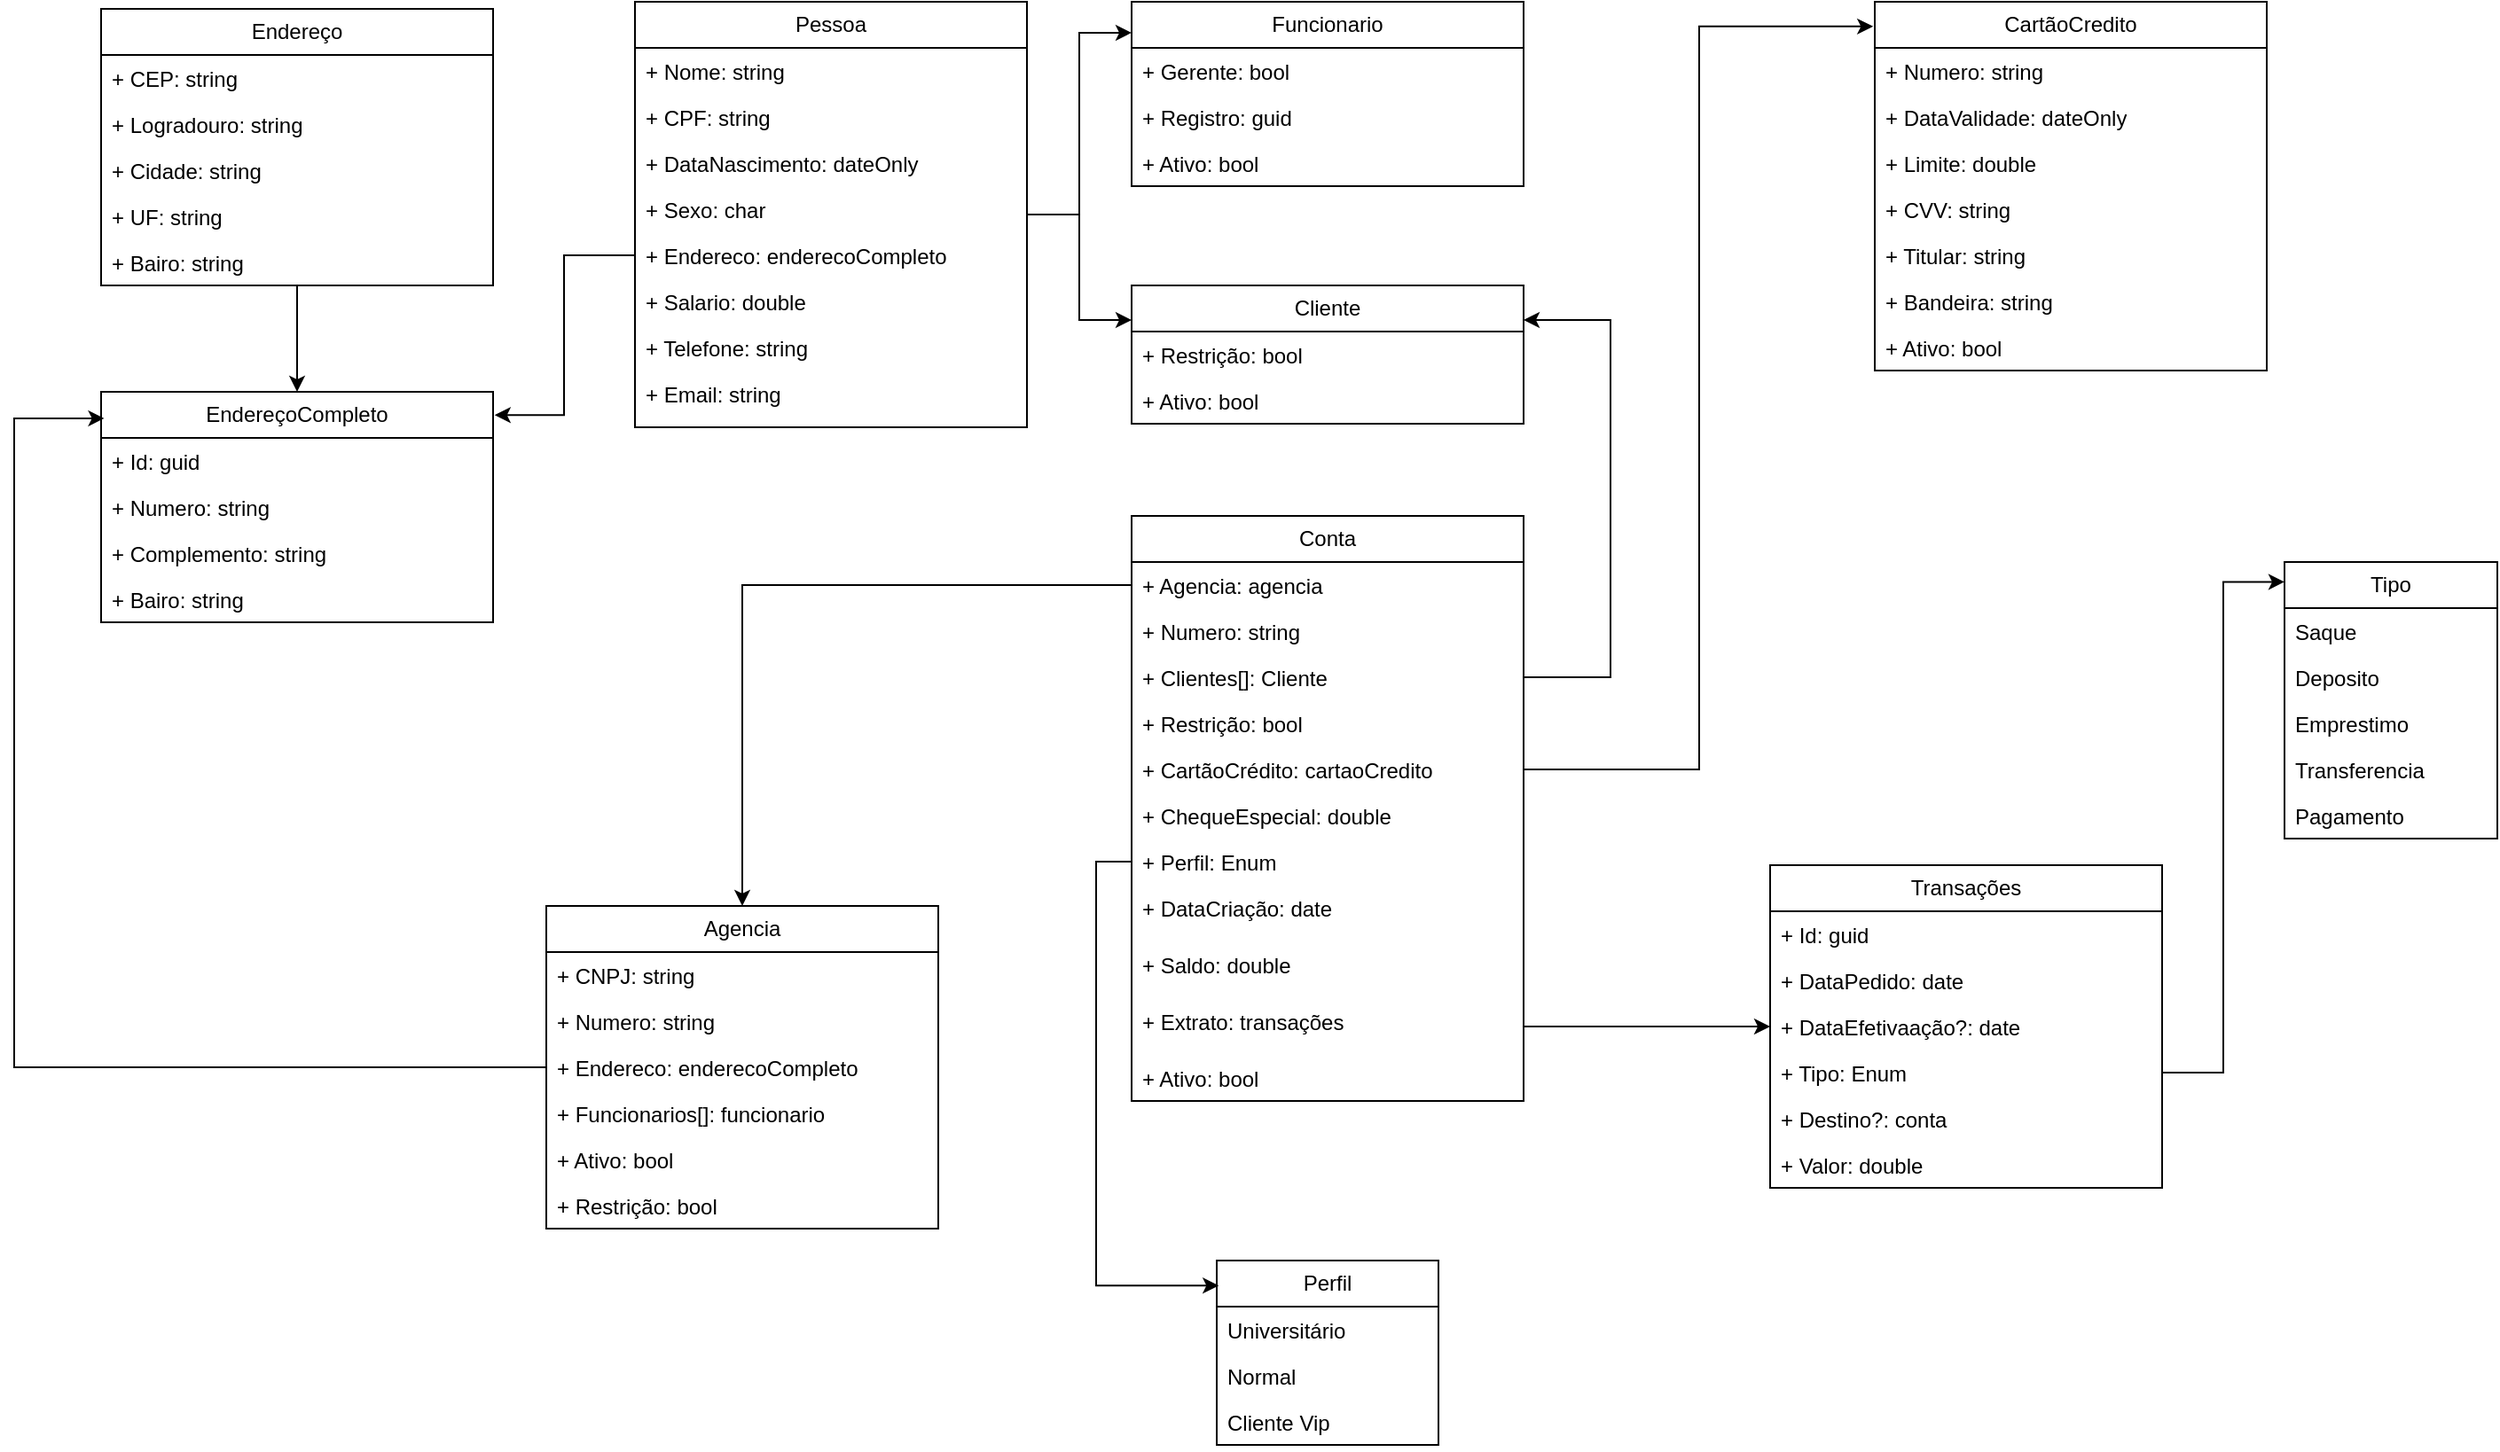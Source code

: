 <mxfile version="24.7.4">
  <diagram name="Página-1" id="OFlriYG0g8WZ8DomjFny">
    <mxGraphModel dx="1674" dy="780" grid="1" gridSize="10" guides="1" tooltips="1" connect="1" arrows="1" fold="1" page="1" pageScale="1" pageWidth="3300" pageHeight="4681" math="0" shadow="0">
      <root>
        <mxCell id="0" />
        <mxCell id="1" parent="0" />
        <mxCell id="w-CyJ4oe0L6m2nEmuW-k-74" style="edgeStyle=orthogonalEdgeStyle;rounded=0;orthogonalLoop=1;jettySize=auto;html=1;entryX=0;entryY=0.25;entryDx=0;entryDy=0;" parent="1" source="OWS8ay4OK2PdKrpL_n5y-1" target="w-CyJ4oe0L6m2nEmuW-k-1" edge="1">
          <mxGeometry relative="1" as="geometry" />
        </mxCell>
        <mxCell id="OWS8ay4OK2PdKrpL_n5y-1" value="Pessoa" style="swimlane;fontStyle=0;childLayout=stackLayout;horizontal=1;startSize=26;fillColor=none;horizontalStack=0;resizeParent=1;resizeParentMax=0;resizeLast=0;collapsible=1;marginBottom=0;whiteSpace=wrap;html=1;" parent="1" vertex="1">
          <mxGeometry x="390" y="40" width="221" height="240" as="geometry" />
        </mxCell>
        <mxCell id="OWS8ay4OK2PdKrpL_n5y-2" value="+ Nome: string" style="text;strokeColor=none;fillColor=none;align=left;verticalAlign=top;spacingLeft=4;spacingRight=4;overflow=hidden;rotatable=0;points=[[0,0.5],[1,0.5]];portConstraint=eastwest;whiteSpace=wrap;html=1;" parent="OWS8ay4OK2PdKrpL_n5y-1" vertex="1">
          <mxGeometry y="26" width="221" height="26" as="geometry" />
        </mxCell>
        <mxCell id="OWS8ay4OK2PdKrpL_n5y-3" value="+ CPF: string" style="text;strokeColor=none;fillColor=none;align=left;verticalAlign=top;spacingLeft=4;spacingRight=4;overflow=hidden;rotatable=0;points=[[0,0.5],[1,0.5]];portConstraint=eastwest;whiteSpace=wrap;html=1;" parent="OWS8ay4OK2PdKrpL_n5y-1" vertex="1">
          <mxGeometry y="52" width="221" height="26" as="geometry" />
        </mxCell>
        <mxCell id="OWS8ay4OK2PdKrpL_n5y-4" value="+ DataNascimento: dateOnly" style="text;strokeColor=none;fillColor=none;align=left;verticalAlign=top;spacingLeft=4;spacingRight=4;overflow=hidden;rotatable=0;points=[[0,0.5],[1,0.5]];portConstraint=eastwest;whiteSpace=wrap;html=1;" parent="OWS8ay4OK2PdKrpL_n5y-1" vertex="1">
          <mxGeometry y="78" width="221" height="26" as="geometry" />
        </mxCell>
        <mxCell id="OWS8ay4OK2PdKrpL_n5y-5" value="+ Sexo: char" style="text;strokeColor=none;fillColor=none;align=left;verticalAlign=top;spacingLeft=4;spacingRight=4;overflow=hidden;rotatable=0;points=[[0,0.5],[1,0.5]];portConstraint=eastwest;whiteSpace=wrap;html=1;" parent="OWS8ay4OK2PdKrpL_n5y-1" vertex="1">
          <mxGeometry y="104" width="221" height="26" as="geometry" />
        </mxCell>
        <mxCell id="OWS8ay4OK2PdKrpL_n5y-6" value="+ Endereco: enderecoCompleto" style="text;strokeColor=none;fillColor=none;align=left;verticalAlign=top;spacingLeft=4;spacingRight=4;overflow=hidden;rotatable=0;points=[[0,0.5],[1,0.5]];portConstraint=eastwest;whiteSpace=wrap;html=1;" parent="OWS8ay4OK2PdKrpL_n5y-1" vertex="1">
          <mxGeometry y="130" width="221" height="26" as="geometry" />
        </mxCell>
        <mxCell id="OWS8ay4OK2PdKrpL_n5y-7" value="+ Salario: double" style="text;strokeColor=none;fillColor=none;align=left;verticalAlign=top;spacingLeft=4;spacingRight=4;overflow=hidden;rotatable=0;points=[[0,0.5],[1,0.5]];portConstraint=eastwest;whiteSpace=wrap;html=1;" parent="OWS8ay4OK2PdKrpL_n5y-1" vertex="1">
          <mxGeometry y="156" width="221" height="26" as="geometry" />
        </mxCell>
        <mxCell id="OWS8ay4OK2PdKrpL_n5y-8" value="+ Telefone: string" style="text;strokeColor=none;fillColor=none;align=left;verticalAlign=top;spacingLeft=4;spacingRight=4;overflow=hidden;rotatable=0;points=[[0,0.5],[1,0.5]];portConstraint=eastwest;whiteSpace=wrap;html=1;" parent="OWS8ay4OK2PdKrpL_n5y-1" vertex="1">
          <mxGeometry y="182" width="221" height="26" as="geometry" />
        </mxCell>
        <mxCell id="OWS8ay4OK2PdKrpL_n5y-9" value="+ Email: string" style="text;strokeColor=none;fillColor=none;align=left;verticalAlign=top;spacingLeft=4;spacingRight=4;overflow=hidden;rotatable=0;points=[[0,0.5],[1,0.5]];portConstraint=eastwest;whiteSpace=wrap;html=1;" parent="OWS8ay4OK2PdKrpL_n5y-1" vertex="1">
          <mxGeometry y="208" width="221" height="32" as="geometry" />
        </mxCell>
        <mxCell id="OWS8ay4OK2PdKrpL_n5y-11" value="Funcionario" style="swimlane;fontStyle=0;childLayout=stackLayout;horizontal=1;startSize=26;fillColor=none;horizontalStack=0;resizeParent=1;resizeParentMax=0;resizeLast=0;collapsible=1;marginBottom=0;whiteSpace=wrap;html=1;" parent="1" vertex="1">
          <mxGeometry x="670" y="40" width="221" height="104" as="geometry" />
        </mxCell>
        <mxCell id="OWS8ay4OK2PdKrpL_n5y-12" value="+ Gerente: bool" style="text;strokeColor=none;fillColor=none;align=left;verticalAlign=top;spacingLeft=4;spacingRight=4;overflow=hidden;rotatable=0;points=[[0,0.5],[1,0.5]];portConstraint=eastwest;whiteSpace=wrap;html=1;" parent="OWS8ay4OK2PdKrpL_n5y-11" vertex="1">
          <mxGeometry y="26" width="221" height="26" as="geometry" />
        </mxCell>
        <mxCell id="OWS8ay4OK2PdKrpL_n5y-13" value="+ Registro: guid" style="text;strokeColor=none;fillColor=none;align=left;verticalAlign=top;spacingLeft=4;spacingRight=4;overflow=hidden;rotatable=0;points=[[0,0.5],[1,0.5]];portConstraint=eastwest;whiteSpace=wrap;html=1;" parent="OWS8ay4OK2PdKrpL_n5y-11" vertex="1">
          <mxGeometry y="52" width="221" height="26" as="geometry" />
        </mxCell>
        <mxCell id="OWS8ay4OK2PdKrpL_n5y-14" value="+ Ativo: bool" style="text;strokeColor=none;fillColor=none;align=left;verticalAlign=top;spacingLeft=4;spacingRight=4;overflow=hidden;rotatable=0;points=[[0,0.5],[1,0.5]];portConstraint=eastwest;whiteSpace=wrap;html=1;" parent="OWS8ay4OK2PdKrpL_n5y-11" vertex="1">
          <mxGeometry y="78" width="221" height="26" as="geometry" />
        </mxCell>
        <mxCell id="w-CyJ4oe0L6m2nEmuW-k-1" value="Cliente" style="swimlane;fontStyle=0;childLayout=stackLayout;horizontal=1;startSize=26;fillColor=none;horizontalStack=0;resizeParent=1;resizeParentMax=0;resizeLast=0;collapsible=1;marginBottom=0;whiteSpace=wrap;html=1;" parent="1" vertex="1">
          <mxGeometry x="670" y="200" width="221" height="78" as="geometry" />
        </mxCell>
        <mxCell id="w-CyJ4oe0L6m2nEmuW-k-3" value="+ Restrição: bool" style="text;strokeColor=none;fillColor=none;align=left;verticalAlign=top;spacingLeft=4;spacingRight=4;overflow=hidden;rotatable=0;points=[[0,0.5],[1,0.5]];portConstraint=eastwest;whiteSpace=wrap;html=1;" parent="w-CyJ4oe0L6m2nEmuW-k-1" vertex="1">
          <mxGeometry y="26" width="221" height="26" as="geometry" />
        </mxCell>
        <mxCell id="w-CyJ4oe0L6m2nEmuW-k-4" value="+ Ativo: bool" style="text;strokeColor=none;fillColor=none;align=left;verticalAlign=top;spacingLeft=4;spacingRight=4;overflow=hidden;rotatable=0;points=[[0,0.5],[1,0.5]];portConstraint=eastwest;whiteSpace=wrap;html=1;" parent="w-CyJ4oe0L6m2nEmuW-k-1" vertex="1">
          <mxGeometry y="52" width="221" height="26" as="geometry" />
        </mxCell>
        <mxCell id="w-CyJ4oe0L6m2nEmuW-k-77" style="edgeStyle=orthogonalEdgeStyle;rounded=0;orthogonalLoop=1;jettySize=auto;html=1;entryX=0.5;entryY=0;entryDx=0;entryDy=0;" parent="1" source="w-CyJ4oe0L6m2nEmuW-k-5" target="w-CyJ4oe0L6m2nEmuW-k-14" edge="1">
          <mxGeometry relative="1" as="geometry" />
        </mxCell>
        <mxCell id="w-CyJ4oe0L6m2nEmuW-k-5" value="Endereço" style="swimlane;fontStyle=0;childLayout=stackLayout;horizontal=1;startSize=26;fillColor=none;horizontalStack=0;resizeParent=1;resizeParentMax=0;resizeLast=0;collapsible=1;marginBottom=0;whiteSpace=wrap;html=1;" parent="1" vertex="1">
          <mxGeometry x="89" y="44" width="221" height="156" as="geometry" />
        </mxCell>
        <mxCell id="w-CyJ4oe0L6m2nEmuW-k-9" value="+ CEP: string" style="text;strokeColor=none;fillColor=none;align=left;verticalAlign=top;spacingLeft=4;spacingRight=4;overflow=hidden;rotatable=0;points=[[0,0.5],[1,0.5]];portConstraint=eastwest;whiteSpace=wrap;html=1;" parent="w-CyJ4oe0L6m2nEmuW-k-5" vertex="1">
          <mxGeometry y="26" width="221" height="26" as="geometry" />
        </mxCell>
        <mxCell id="w-CyJ4oe0L6m2nEmuW-k-6" value="+ Logradouro: string" style="text;strokeColor=none;fillColor=none;align=left;verticalAlign=top;spacingLeft=4;spacingRight=4;overflow=hidden;rotatable=0;points=[[0,0.5],[1,0.5]];portConstraint=eastwest;whiteSpace=wrap;html=1;" parent="w-CyJ4oe0L6m2nEmuW-k-5" vertex="1">
          <mxGeometry y="52" width="221" height="26" as="geometry" />
        </mxCell>
        <mxCell id="w-CyJ4oe0L6m2nEmuW-k-7" value="+ Cidade: string" style="text;strokeColor=none;fillColor=none;align=left;verticalAlign=top;spacingLeft=4;spacingRight=4;overflow=hidden;rotatable=0;points=[[0,0.5],[1,0.5]];portConstraint=eastwest;whiteSpace=wrap;html=1;" parent="w-CyJ4oe0L6m2nEmuW-k-5" vertex="1">
          <mxGeometry y="78" width="221" height="26" as="geometry" />
        </mxCell>
        <mxCell id="w-CyJ4oe0L6m2nEmuW-k-8" value="+ UF: string" style="text;strokeColor=none;fillColor=none;align=left;verticalAlign=top;spacingLeft=4;spacingRight=4;overflow=hidden;rotatable=0;points=[[0,0.5],[1,0.5]];portConstraint=eastwest;whiteSpace=wrap;html=1;" parent="w-CyJ4oe0L6m2nEmuW-k-5" vertex="1">
          <mxGeometry y="104" width="221" height="26" as="geometry" />
        </mxCell>
        <mxCell id="w-CyJ4oe0L6m2nEmuW-k-19" value="+ Bairo: string" style="text;strokeColor=none;fillColor=none;align=left;verticalAlign=top;spacingLeft=4;spacingRight=4;overflow=hidden;rotatable=0;points=[[0,0.5],[1,0.5]];portConstraint=eastwest;whiteSpace=wrap;html=1;" parent="w-CyJ4oe0L6m2nEmuW-k-5" vertex="1">
          <mxGeometry y="130" width="221" height="26" as="geometry" />
        </mxCell>
        <mxCell id="w-CyJ4oe0L6m2nEmuW-k-14" value="EndereçoCompleto" style="swimlane;fontStyle=0;childLayout=stackLayout;horizontal=1;startSize=26;fillColor=none;horizontalStack=0;resizeParent=1;resizeParentMax=0;resizeLast=0;collapsible=1;marginBottom=0;whiteSpace=wrap;html=1;" parent="1" vertex="1">
          <mxGeometry x="89" y="260" width="221" height="130" as="geometry" />
        </mxCell>
        <mxCell id="w-CyJ4oe0L6m2nEmuW-k-17" value="+ Id: guid" style="text;strokeColor=none;fillColor=none;align=left;verticalAlign=top;spacingLeft=4;spacingRight=4;overflow=hidden;rotatable=0;points=[[0,0.5],[1,0.5]];portConstraint=eastwest;whiteSpace=wrap;html=1;" parent="w-CyJ4oe0L6m2nEmuW-k-14" vertex="1">
          <mxGeometry y="26" width="221" height="26" as="geometry" />
        </mxCell>
        <mxCell id="w-CyJ4oe0L6m2nEmuW-k-15" value="+ Numero: string" style="text;strokeColor=none;fillColor=none;align=left;verticalAlign=top;spacingLeft=4;spacingRight=4;overflow=hidden;rotatable=0;points=[[0,0.5],[1,0.5]];portConstraint=eastwest;whiteSpace=wrap;html=1;" parent="w-CyJ4oe0L6m2nEmuW-k-14" vertex="1">
          <mxGeometry y="52" width="221" height="26" as="geometry" />
        </mxCell>
        <mxCell id="w-CyJ4oe0L6m2nEmuW-k-16" value="+ Complemento: string" style="text;strokeColor=none;fillColor=none;align=left;verticalAlign=top;spacingLeft=4;spacingRight=4;overflow=hidden;rotatable=0;points=[[0,0.5],[1,0.5]];portConstraint=eastwest;whiteSpace=wrap;html=1;" parent="w-CyJ4oe0L6m2nEmuW-k-14" vertex="1">
          <mxGeometry y="78" width="221" height="26" as="geometry" />
        </mxCell>
        <mxCell id="w-CyJ4oe0L6m2nEmuW-k-18" value="+ Bairo: string" style="text;strokeColor=none;fillColor=none;align=left;verticalAlign=top;spacingLeft=4;spacingRight=4;overflow=hidden;rotatable=0;points=[[0,0.5],[1,0.5]];portConstraint=eastwest;whiteSpace=wrap;html=1;" parent="w-CyJ4oe0L6m2nEmuW-k-14" vertex="1">
          <mxGeometry y="104" width="221" height="26" as="geometry" />
        </mxCell>
        <mxCell id="w-CyJ4oe0L6m2nEmuW-k-21" value="Conta" style="swimlane;fontStyle=0;childLayout=stackLayout;horizontal=1;startSize=26;fillColor=none;horizontalStack=0;resizeParent=1;resizeParentMax=0;resizeLast=0;collapsible=1;marginBottom=0;whiteSpace=wrap;html=1;" parent="1" vertex="1">
          <mxGeometry x="670" y="330" width="221" height="330" as="geometry" />
        </mxCell>
        <mxCell id="w-CyJ4oe0L6m2nEmuW-k-22" value="+ Agencia: agencia" style="text;strokeColor=none;fillColor=none;align=left;verticalAlign=top;spacingLeft=4;spacingRight=4;overflow=hidden;rotatable=0;points=[[0,0.5],[1,0.5]];portConstraint=eastwest;whiteSpace=wrap;html=1;" parent="w-CyJ4oe0L6m2nEmuW-k-21" vertex="1">
          <mxGeometry y="26" width="221" height="26" as="geometry" />
        </mxCell>
        <mxCell id="w-CyJ4oe0L6m2nEmuW-k-23" value="+ Numero: string" style="text;strokeColor=none;fillColor=none;align=left;verticalAlign=top;spacingLeft=4;spacingRight=4;overflow=hidden;rotatable=0;points=[[0,0.5],[1,0.5]];portConstraint=eastwest;whiteSpace=wrap;html=1;" parent="w-CyJ4oe0L6m2nEmuW-k-21" vertex="1">
          <mxGeometry y="52" width="221" height="26" as="geometry" />
        </mxCell>
        <mxCell id="w-CyJ4oe0L6m2nEmuW-k-24" value="+ Clientes[]: Cliente" style="text;strokeColor=none;fillColor=none;align=left;verticalAlign=top;spacingLeft=4;spacingRight=4;overflow=hidden;rotatable=0;points=[[0,0.5],[1,0.5]];portConstraint=eastwest;whiteSpace=wrap;html=1;" parent="w-CyJ4oe0L6m2nEmuW-k-21" vertex="1">
          <mxGeometry y="78" width="221" height="26" as="geometry" />
        </mxCell>
        <mxCell id="w-CyJ4oe0L6m2nEmuW-k-25" value="+ Restrição: bool" style="text;strokeColor=none;fillColor=none;align=left;verticalAlign=top;spacingLeft=4;spacingRight=4;overflow=hidden;rotatable=0;points=[[0,0.5],[1,0.5]];portConstraint=eastwest;whiteSpace=wrap;html=1;" parent="w-CyJ4oe0L6m2nEmuW-k-21" vertex="1">
          <mxGeometry y="104" width="221" height="26" as="geometry" />
        </mxCell>
        <mxCell id="w-CyJ4oe0L6m2nEmuW-k-26" value="+ CartãoCrédito: cartaoCredito" style="text;strokeColor=none;fillColor=none;align=left;verticalAlign=top;spacingLeft=4;spacingRight=4;overflow=hidden;rotatable=0;points=[[0,0.5],[1,0.5]];portConstraint=eastwest;whiteSpace=wrap;html=1;" parent="w-CyJ4oe0L6m2nEmuW-k-21" vertex="1">
          <mxGeometry y="130" width="221" height="26" as="geometry" />
        </mxCell>
        <mxCell id="w-CyJ4oe0L6m2nEmuW-k-27" value="+ ChequeEspecial: double" style="text;strokeColor=none;fillColor=none;align=left;verticalAlign=top;spacingLeft=4;spacingRight=4;overflow=hidden;rotatable=0;points=[[0,0.5],[1,0.5]];portConstraint=eastwest;whiteSpace=wrap;html=1;" parent="w-CyJ4oe0L6m2nEmuW-k-21" vertex="1">
          <mxGeometry y="156" width="221" height="26" as="geometry" />
        </mxCell>
        <mxCell id="w-CyJ4oe0L6m2nEmuW-k-28" value="+ Perfil: Enum" style="text;strokeColor=none;fillColor=none;align=left;verticalAlign=top;spacingLeft=4;spacingRight=4;overflow=hidden;rotatable=0;points=[[0,0.5],[1,0.5]];portConstraint=eastwest;whiteSpace=wrap;html=1;" parent="w-CyJ4oe0L6m2nEmuW-k-21" vertex="1">
          <mxGeometry y="182" width="221" height="26" as="geometry" />
        </mxCell>
        <mxCell id="w-CyJ4oe0L6m2nEmuW-k-29" value="+ DataCriação: date" style="text;strokeColor=none;fillColor=none;align=left;verticalAlign=top;spacingLeft=4;spacingRight=4;overflow=hidden;rotatable=0;points=[[0,0.5],[1,0.5]];portConstraint=eastwest;whiteSpace=wrap;html=1;" parent="w-CyJ4oe0L6m2nEmuW-k-21" vertex="1">
          <mxGeometry y="208" width="221" height="32" as="geometry" />
        </mxCell>
        <mxCell id="w-CyJ4oe0L6m2nEmuW-k-30" value="+ Saldo: double" style="text;strokeColor=none;fillColor=none;align=left;verticalAlign=top;spacingLeft=4;spacingRight=4;overflow=hidden;rotatable=0;points=[[0,0.5],[1,0.5]];portConstraint=eastwest;whiteSpace=wrap;html=1;" parent="w-CyJ4oe0L6m2nEmuW-k-21" vertex="1">
          <mxGeometry y="240" width="221" height="32" as="geometry" />
        </mxCell>
        <mxCell id="w-CyJ4oe0L6m2nEmuW-k-31" value="+ Extrato: transações" style="text;strokeColor=none;fillColor=none;align=left;verticalAlign=top;spacingLeft=4;spacingRight=4;overflow=hidden;rotatable=0;points=[[0,0.5],[1,0.5]];portConstraint=eastwest;whiteSpace=wrap;html=1;" parent="w-CyJ4oe0L6m2nEmuW-k-21" vertex="1">
          <mxGeometry y="272" width="221" height="32" as="geometry" />
        </mxCell>
        <mxCell id="w-CyJ4oe0L6m2nEmuW-k-69" value="+ Ativo: bool" style="text;strokeColor=none;fillColor=none;align=left;verticalAlign=top;spacingLeft=4;spacingRight=4;overflow=hidden;rotatable=0;points=[[0,0.5],[1,0.5]];portConstraint=eastwest;whiteSpace=wrap;html=1;" parent="w-CyJ4oe0L6m2nEmuW-k-21" vertex="1">
          <mxGeometry y="304" width="221" height="26" as="geometry" />
        </mxCell>
        <mxCell id="w-CyJ4oe0L6m2nEmuW-k-32" value="Transações" style="swimlane;fontStyle=0;childLayout=stackLayout;horizontal=1;startSize=26;fillColor=none;horizontalStack=0;resizeParent=1;resizeParentMax=0;resizeLast=0;collapsible=1;marginBottom=0;whiteSpace=wrap;html=1;" parent="1" vertex="1">
          <mxGeometry x="1030" y="527" width="221" height="182" as="geometry" />
        </mxCell>
        <mxCell id="w-CyJ4oe0L6m2nEmuW-k-33" value="+ Id: guid" style="text;strokeColor=none;fillColor=none;align=left;verticalAlign=top;spacingLeft=4;spacingRight=4;overflow=hidden;rotatable=0;points=[[0,0.5],[1,0.5]];portConstraint=eastwest;whiteSpace=wrap;html=1;" parent="w-CyJ4oe0L6m2nEmuW-k-32" vertex="1">
          <mxGeometry y="26" width="221" height="26" as="geometry" />
        </mxCell>
        <mxCell id="w-CyJ4oe0L6m2nEmuW-k-72" value="+ DataPedido: date" style="text;strokeColor=none;fillColor=none;align=left;verticalAlign=top;spacingLeft=4;spacingRight=4;overflow=hidden;rotatable=0;points=[[0,0.5],[1,0.5]];portConstraint=eastwest;whiteSpace=wrap;html=1;" parent="w-CyJ4oe0L6m2nEmuW-k-32" vertex="1">
          <mxGeometry y="52" width="221" height="26" as="geometry" />
        </mxCell>
        <mxCell id="w-CyJ4oe0L6m2nEmuW-k-34" value="+ DataEfetivaação?: date" style="text;strokeColor=none;fillColor=none;align=left;verticalAlign=top;spacingLeft=4;spacingRight=4;overflow=hidden;rotatable=0;points=[[0,0.5],[1,0.5]];portConstraint=eastwest;whiteSpace=wrap;html=1;" parent="w-CyJ4oe0L6m2nEmuW-k-32" vertex="1">
          <mxGeometry y="78" width="221" height="26" as="geometry" />
        </mxCell>
        <mxCell id="w-CyJ4oe0L6m2nEmuW-k-35" value="+ Tipo: Enum" style="text;strokeColor=none;fillColor=none;align=left;verticalAlign=top;spacingLeft=4;spacingRight=4;overflow=hidden;rotatable=0;points=[[0,0.5],[1,0.5]];portConstraint=eastwest;whiteSpace=wrap;html=1;" parent="w-CyJ4oe0L6m2nEmuW-k-32" vertex="1">
          <mxGeometry y="104" width="221" height="26" as="geometry" />
        </mxCell>
        <mxCell id="w-CyJ4oe0L6m2nEmuW-k-36" value="+ Destino?: conta" style="text;strokeColor=none;fillColor=none;align=left;verticalAlign=top;spacingLeft=4;spacingRight=4;overflow=hidden;rotatable=0;points=[[0,0.5],[1,0.5]];portConstraint=eastwest;whiteSpace=wrap;html=1;" parent="w-CyJ4oe0L6m2nEmuW-k-32" vertex="1">
          <mxGeometry y="130" width="221" height="26" as="geometry" />
        </mxCell>
        <mxCell id="w-CyJ4oe0L6m2nEmuW-k-37" value="+ Valor: double" style="text;strokeColor=none;fillColor=none;align=left;verticalAlign=top;spacingLeft=4;spacingRight=4;overflow=hidden;rotatable=0;points=[[0,0.5],[1,0.5]];portConstraint=eastwest;whiteSpace=wrap;html=1;" parent="w-CyJ4oe0L6m2nEmuW-k-32" vertex="1">
          <mxGeometry y="156" width="221" height="26" as="geometry" />
        </mxCell>
        <mxCell id="w-CyJ4oe0L6m2nEmuW-k-43" value="Tipo" style="swimlane;fontStyle=0;childLayout=stackLayout;horizontal=1;startSize=26;fillColor=none;horizontalStack=0;resizeParent=1;resizeParentMax=0;resizeLast=0;collapsible=1;marginBottom=0;whiteSpace=wrap;html=1;" parent="1" vertex="1">
          <mxGeometry x="1320" y="356" width="120" height="156" as="geometry" />
        </mxCell>
        <mxCell id="w-CyJ4oe0L6m2nEmuW-k-44" value="Saque" style="text;strokeColor=none;fillColor=none;align=left;verticalAlign=top;spacingLeft=4;spacingRight=4;overflow=hidden;rotatable=0;points=[[0,0.5],[1,0.5]];portConstraint=eastwest;whiteSpace=wrap;html=1;" parent="w-CyJ4oe0L6m2nEmuW-k-43" vertex="1">
          <mxGeometry y="26" width="120" height="26" as="geometry" />
        </mxCell>
        <mxCell id="w-CyJ4oe0L6m2nEmuW-k-45" value="Deposito" style="text;strokeColor=none;fillColor=none;align=left;verticalAlign=top;spacingLeft=4;spacingRight=4;overflow=hidden;rotatable=0;points=[[0,0.5],[1,0.5]];portConstraint=eastwest;whiteSpace=wrap;html=1;" parent="w-CyJ4oe0L6m2nEmuW-k-43" vertex="1">
          <mxGeometry y="52" width="120" height="26" as="geometry" />
        </mxCell>
        <mxCell id="w-CyJ4oe0L6m2nEmuW-k-46" value="Emprestimo" style="text;strokeColor=none;fillColor=none;align=left;verticalAlign=top;spacingLeft=4;spacingRight=4;overflow=hidden;rotatable=0;points=[[0,0.5],[1,0.5]];portConstraint=eastwest;whiteSpace=wrap;html=1;" parent="w-CyJ4oe0L6m2nEmuW-k-43" vertex="1">
          <mxGeometry y="78" width="120" height="26" as="geometry" />
        </mxCell>
        <mxCell id="w-CyJ4oe0L6m2nEmuW-k-47" value="Transferencia" style="text;strokeColor=none;fillColor=none;align=left;verticalAlign=top;spacingLeft=4;spacingRight=4;overflow=hidden;rotatable=0;points=[[0,0.5],[1,0.5]];portConstraint=eastwest;whiteSpace=wrap;html=1;" parent="w-CyJ4oe0L6m2nEmuW-k-43" vertex="1">
          <mxGeometry y="104" width="120" height="26" as="geometry" />
        </mxCell>
        <mxCell id="w-CyJ4oe0L6m2nEmuW-k-48" value="Pagamento" style="text;strokeColor=none;fillColor=none;align=left;verticalAlign=top;spacingLeft=4;spacingRight=4;overflow=hidden;rotatable=0;points=[[0,0.5],[1,0.5]];portConstraint=eastwest;whiteSpace=wrap;html=1;" parent="w-CyJ4oe0L6m2nEmuW-k-43" vertex="1">
          <mxGeometry y="130" width="120" height="26" as="geometry" />
        </mxCell>
        <mxCell id="w-CyJ4oe0L6m2nEmuW-k-49" value="Perfil" style="swimlane;fontStyle=0;childLayout=stackLayout;horizontal=1;startSize=26;fillColor=none;horizontalStack=0;resizeParent=1;resizeParentMax=0;resizeLast=0;collapsible=1;marginBottom=0;whiteSpace=wrap;html=1;" parent="1" vertex="1">
          <mxGeometry x="718" y="750" width="125" height="104" as="geometry" />
        </mxCell>
        <mxCell id="w-CyJ4oe0L6m2nEmuW-k-50" value="Universitário" style="text;strokeColor=none;fillColor=none;align=left;verticalAlign=top;spacingLeft=4;spacingRight=4;overflow=hidden;rotatable=0;points=[[0,0.5],[1,0.5]];portConstraint=eastwest;whiteSpace=wrap;html=1;" parent="w-CyJ4oe0L6m2nEmuW-k-49" vertex="1">
          <mxGeometry y="26" width="125" height="26" as="geometry" />
        </mxCell>
        <mxCell id="w-CyJ4oe0L6m2nEmuW-k-51" value="Normal" style="text;strokeColor=none;fillColor=none;align=left;verticalAlign=top;spacingLeft=4;spacingRight=4;overflow=hidden;rotatable=0;points=[[0,0.5],[1,0.5]];portConstraint=eastwest;whiteSpace=wrap;html=1;" parent="w-CyJ4oe0L6m2nEmuW-k-49" vertex="1">
          <mxGeometry y="52" width="125" height="26" as="geometry" />
        </mxCell>
        <mxCell id="w-CyJ4oe0L6m2nEmuW-k-52" value="Cliente Vip" style="text;strokeColor=none;fillColor=none;align=left;verticalAlign=top;spacingLeft=4;spacingRight=4;overflow=hidden;rotatable=0;points=[[0,0.5],[1,0.5]];portConstraint=eastwest;whiteSpace=wrap;html=1;" parent="w-CyJ4oe0L6m2nEmuW-k-49" vertex="1">
          <mxGeometry y="78" width="125" height="26" as="geometry" />
        </mxCell>
        <mxCell id="w-CyJ4oe0L6m2nEmuW-k-55" value="CartãoCredito" style="swimlane;fontStyle=0;childLayout=stackLayout;horizontal=1;startSize=26;fillColor=none;horizontalStack=0;resizeParent=1;resizeParentMax=0;resizeLast=0;collapsible=1;marginBottom=0;whiteSpace=wrap;html=1;" parent="1" vertex="1">
          <mxGeometry x="1089" y="40" width="221" height="208" as="geometry" />
        </mxCell>
        <mxCell id="w-CyJ4oe0L6m2nEmuW-k-56" value="+ Numero: string" style="text;strokeColor=none;fillColor=none;align=left;verticalAlign=top;spacingLeft=4;spacingRight=4;overflow=hidden;rotatable=0;points=[[0,0.5],[1,0.5]];portConstraint=eastwest;whiteSpace=wrap;html=1;" parent="w-CyJ4oe0L6m2nEmuW-k-55" vertex="1">
          <mxGeometry y="26" width="221" height="26" as="geometry" />
        </mxCell>
        <mxCell id="w-CyJ4oe0L6m2nEmuW-k-57" value="+ DataValidade: dateOnly" style="text;strokeColor=none;fillColor=none;align=left;verticalAlign=top;spacingLeft=4;spacingRight=4;overflow=hidden;rotatable=0;points=[[0,0.5],[1,0.5]];portConstraint=eastwest;whiteSpace=wrap;html=1;" parent="w-CyJ4oe0L6m2nEmuW-k-55" vertex="1">
          <mxGeometry y="52" width="221" height="26" as="geometry" />
        </mxCell>
        <mxCell id="w-CyJ4oe0L6m2nEmuW-k-58" value="+ Limite: double" style="text;strokeColor=none;fillColor=none;align=left;verticalAlign=top;spacingLeft=4;spacingRight=4;overflow=hidden;rotatable=0;points=[[0,0.5],[1,0.5]];portConstraint=eastwest;whiteSpace=wrap;html=1;" parent="w-CyJ4oe0L6m2nEmuW-k-55" vertex="1">
          <mxGeometry y="78" width="221" height="26" as="geometry" />
        </mxCell>
        <mxCell id="w-CyJ4oe0L6m2nEmuW-k-59" value="+ CVV: string" style="text;strokeColor=none;fillColor=none;align=left;verticalAlign=top;spacingLeft=4;spacingRight=4;overflow=hidden;rotatable=0;points=[[0,0.5],[1,0.5]];portConstraint=eastwest;whiteSpace=wrap;html=1;" parent="w-CyJ4oe0L6m2nEmuW-k-55" vertex="1">
          <mxGeometry y="104" width="221" height="26" as="geometry" />
        </mxCell>
        <mxCell id="w-CyJ4oe0L6m2nEmuW-k-60" value="+ Titular: string" style="text;strokeColor=none;fillColor=none;align=left;verticalAlign=top;spacingLeft=4;spacingRight=4;overflow=hidden;rotatable=0;points=[[0,0.5],[1,0.5]];portConstraint=eastwest;whiteSpace=wrap;html=1;" parent="w-CyJ4oe0L6m2nEmuW-k-55" vertex="1">
          <mxGeometry y="130" width="221" height="26" as="geometry" />
        </mxCell>
        <mxCell id="w-CyJ4oe0L6m2nEmuW-k-61" value="+ Bandeira: string" style="text;strokeColor=none;fillColor=none;align=left;verticalAlign=top;spacingLeft=4;spacingRight=4;overflow=hidden;rotatable=0;points=[[0,0.5],[1,0.5]];portConstraint=eastwest;whiteSpace=wrap;html=1;" parent="w-CyJ4oe0L6m2nEmuW-k-55" vertex="1">
          <mxGeometry y="156" width="221" height="26" as="geometry" />
        </mxCell>
        <mxCell id="w-CyJ4oe0L6m2nEmuW-k-70" value="+ Ativo: bool" style="text;strokeColor=none;fillColor=none;align=left;verticalAlign=top;spacingLeft=4;spacingRight=4;overflow=hidden;rotatable=0;points=[[0,0.5],[1,0.5]];portConstraint=eastwest;whiteSpace=wrap;html=1;" parent="w-CyJ4oe0L6m2nEmuW-k-55" vertex="1">
          <mxGeometry y="182" width="221" height="26" as="geometry" />
        </mxCell>
        <mxCell id="w-CyJ4oe0L6m2nEmuW-k-62" value="Agencia" style="swimlane;fontStyle=0;childLayout=stackLayout;horizontal=1;startSize=26;fillColor=none;horizontalStack=0;resizeParent=1;resizeParentMax=0;resizeLast=0;collapsible=1;marginBottom=0;whiteSpace=wrap;html=1;" parent="1" vertex="1">
          <mxGeometry x="340" y="550" width="221" height="182" as="geometry" />
        </mxCell>
        <mxCell id="w-CyJ4oe0L6m2nEmuW-k-65" value="+ CNPJ: string" style="text;strokeColor=none;fillColor=none;align=left;verticalAlign=top;spacingLeft=4;spacingRight=4;overflow=hidden;rotatable=0;points=[[0,0.5],[1,0.5]];portConstraint=eastwest;whiteSpace=wrap;html=1;" parent="w-CyJ4oe0L6m2nEmuW-k-62" vertex="1">
          <mxGeometry y="26" width="221" height="26" as="geometry" />
        </mxCell>
        <mxCell id="w-CyJ4oe0L6m2nEmuW-k-63" value="+ Numero: string" style="text;strokeColor=none;fillColor=none;align=left;verticalAlign=top;spacingLeft=4;spacingRight=4;overflow=hidden;rotatable=0;points=[[0,0.5],[1,0.5]];portConstraint=eastwest;whiteSpace=wrap;html=1;" parent="w-CyJ4oe0L6m2nEmuW-k-62" vertex="1">
          <mxGeometry y="52" width="221" height="26" as="geometry" />
        </mxCell>
        <mxCell id="w-CyJ4oe0L6m2nEmuW-k-64" value="+ Endereco: enderecoCompleto" style="text;strokeColor=none;fillColor=none;align=left;verticalAlign=top;spacingLeft=4;spacingRight=4;overflow=hidden;rotatable=0;points=[[0,0.5],[1,0.5]];portConstraint=eastwest;whiteSpace=wrap;html=1;" parent="w-CyJ4oe0L6m2nEmuW-k-62" vertex="1">
          <mxGeometry y="78" width="221" height="26" as="geometry" />
        </mxCell>
        <mxCell id="w-CyJ4oe0L6m2nEmuW-k-66" value="+ Funcionarios[]: funcionario" style="text;strokeColor=none;fillColor=none;align=left;verticalAlign=top;spacingLeft=4;spacingRight=4;overflow=hidden;rotatable=0;points=[[0,0.5],[1,0.5]];portConstraint=eastwest;whiteSpace=wrap;html=1;" parent="w-CyJ4oe0L6m2nEmuW-k-62" vertex="1">
          <mxGeometry y="104" width="221" height="26" as="geometry" />
        </mxCell>
        <mxCell id="w-CyJ4oe0L6m2nEmuW-k-71" value="+ Ativo: bool" style="text;strokeColor=none;fillColor=none;align=left;verticalAlign=top;spacingLeft=4;spacingRight=4;overflow=hidden;rotatable=0;points=[[0,0.5],[1,0.5]];portConstraint=eastwest;whiteSpace=wrap;html=1;" parent="w-CyJ4oe0L6m2nEmuW-k-62" vertex="1">
          <mxGeometry y="130" width="221" height="26" as="geometry" />
        </mxCell>
        <mxCell id="w-CyJ4oe0L6m2nEmuW-k-67" value="+ Restrição: bool" style="text;strokeColor=none;fillColor=none;align=left;verticalAlign=top;spacingLeft=4;spacingRight=4;overflow=hidden;rotatable=0;points=[[0,0.5],[1,0.5]];portConstraint=eastwest;whiteSpace=wrap;html=1;" parent="w-CyJ4oe0L6m2nEmuW-k-62" vertex="1">
          <mxGeometry y="156" width="221" height="26" as="geometry" />
        </mxCell>
        <mxCell id="w-CyJ4oe0L6m2nEmuW-k-75" style="edgeStyle=orthogonalEdgeStyle;rounded=0;orthogonalLoop=1;jettySize=auto;html=1;entryX=0;entryY=0.168;entryDx=0;entryDy=0;entryPerimeter=0;" parent="1" source="OWS8ay4OK2PdKrpL_n5y-1" target="OWS8ay4OK2PdKrpL_n5y-11" edge="1">
          <mxGeometry relative="1" as="geometry" />
        </mxCell>
        <mxCell id="w-CyJ4oe0L6m2nEmuW-k-76" style="edgeStyle=orthogonalEdgeStyle;rounded=0;orthogonalLoop=1;jettySize=auto;html=1;entryX=1.004;entryY=0.101;entryDx=0;entryDy=0;entryPerimeter=0;" parent="1" source="OWS8ay4OK2PdKrpL_n5y-6" target="w-CyJ4oe0L6m2nEmuW-k-14" edge="1">
          <mxGeometry relative="1" as="geometry" />
        </mxCell>
        <mxCell id="w-CyJ4oe0L6m2nEmuW-k-79" style="edgeStyle=orthogonalEdgeStyle;rounded=0;orthogonalLoop=1;jettySize=auto;html=1;entryX=0.5;entryY=0;entryDx=0;entryDy=0;" parent="1" source="w-CyJ4oe0L6m2nEmuW-k-22" target="w-CyJ4oe0L6m2nEmuW-k-62" edge="1">
          <mxGeometry relative="1" as="geometry" />
        </mxCell>
        <mxCell id="w-CyJ4oe0L6m2nEmuW-k-80" style="edgeStyle=orthogonalEdgeStyle;rounded=0;orthogonalLoop=1;jettySize=auto;html=1;entryX=1;entryY=0.25;entryDx=0;entryDy=0;exitX=1;exitY=0.5;exitDx=0;exitDy=0;" parent="1" source="w-CyJ4oe0L6m2nEmuW-k-24" target="w-CyJ4oe0L6m2nEmuW-k-1" edge="1">
          <mxGeometry relative="1" as="geometry">
            <Array as="points">
              <mxPoint x="940" y="421" />
              <mxPoint x="940" y="220" />
            </Array>
          </mxGeometry>
        </mxCell>
        <mxCell id="w-CyJ4oe0L6m2nEmuW-k-81" style="edgeStyle=orthogonalEdgeStyle;rounded=0;orthogonalLoop=1;jettySize=auto;html=1;entryX=-0.004;entryY=0.067;entryDx=0;entryDy=0;entryPerimeter=0;" parent="1" source="w-CyJ4oe0L6m2nEmuW-k-26" target="w-CyJ4oe0L6m2nEmuW-k-55" edge="1">
          <mxGeometry relative="1" as="geometry" />
        </mxCell>
        <mxCell id="w-CyJ4oe0L6m2nEmuW-k-82" style="edgeStyle=orthogonalEdgeStyle;rounded=0;orthogonalLoop=1;jettySize=auto;html=1;entryX=0.009;entryY=0.136;entryDx=0;entryDy=0;entryPerimeter=0;" parent="1" source="w-CyJ4oe0L6m2nEmuW-k-28" target="w-CyJ4oe0L6m2nEmuW-k-49" edge="1">
          <mxGeometry relative="1" as="geometry">
            <Array as="points">
              <mxPoint x="650" y="525" />
              <mxPoint x="650" y="764" />
            </Array>
          </mxGeometry>
        </mxCell>
        <mxCell id="w-CyJ4oe0L6m2nEmuW-k-83" style="edgeStyle=orthogonalEdgeStyle;rounded=0;orthogonalLoop=1;jettySize=auto;html=1;" parent="1" source="w-CyJ4oe0L6m2nEmuW-k-31" target="w-CyJ4oe0L6m2nEmuW-k-32" edge="1">
          <mxGeometry relative="1" as="geometry" />
        </mxCell>
        <mxCell id="w-CyJ4oe0L6m2nEmuW-k-84" style="edgeStyle=orthogonalEdgeStyle;rounded=0;orthogonalLoop=1;jettySize=auto;html=1;entryX=0;entryY=0.072;entryDx=0;entryDy=0;entryPerimeter=0;" parent="1" source="w-CyJ4oe0L6m2nEmuW-k-35" target="w-CyJ4oe0L6m2nEmuW-k-43" edge="1">
          <mxGeometry relative="1" as="geometry" />
        </mxCell>
        <mxCell id="w-CyJ4oe0L6m2nEmuW-k-85" style="edgeStyle=orthogonalEdgeStyle;rounded=0;orthogonalLoop=1;jettySize=auto;html=1;entryX=0.008;entryY=0.115;entryDx=0;entryDy=0;entryPerimeter=0;" parent="1" source="w-CyJ4oe0L6m2nEmuW-k-64" target="w-CyJ4oe0L6m2nEmuW-k-14" edge="1">
          <mxGeometry relative="1" as="geometry">
            <Array as="points">
              <mxPoint x="40" y="641" />
              <mxPoint x="40" y="275" />
            </Array>
          </mxGeometry>
        </mxCell>
      </root>
    </mxGraphModel>
  </diagram>
</mxfile>
